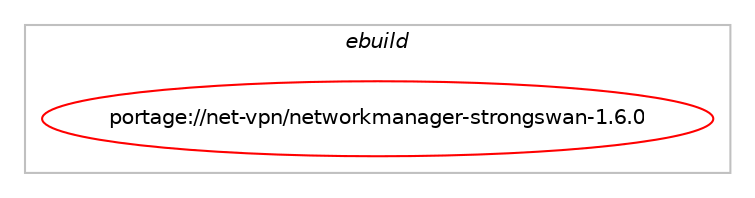 digraph prolog {

# *************
# Graph options
# *************

newrank=true;
concentrate=true;
compound=true;
graph [rankdir=LR,fontname=Helvetica,fontsize=10,ranksep=1.5];#, ranksep=2.5, nodesep=0.2];
edge  [arrowhead=vee];
node  [fontname=Helvetica,fontsize=10];

# **********
# The ebuild
# **********

subgraph cluster_leftcol {
color=gray;
label=<<i>ebuild</i>>;
id [label="portage://net-vpn/networkmanager-strongswan-1.6.0", color=red, width=4, href="../net-vpn/networkmanager-strongswan-1.6.0.svg"];
}

# ****************
# The dependencies
# ****************

subgraph cluster_midcol {
color=gray;
label=<<i>dependencies</i>>;
subgraph cluster_compile {
fillcolor="#eeeeee";
style=filled;
label=<<i>compile</i>>;
# *** BEGIN UNKNOWN DEPENDENCY TYPE (TODO) ***
# id -> equal(use_conditional_group(negative,gtk4,portage://net-vpn/networkmanager-strongswan-1.6.0,[package_dependency(portage://net-vpn/networkmanager-strongswan-1.6.0,install,no,x11-libs,gtk+,none,[,,],[slot(3)],[])]))
# *** END UNKNOWN DEPENDENCY TYPE (TODO) ***

# *** BEGIN UNKNOWN DEPENDENCY TYPE (TODO) ***
# id -> equal(use_conditional_group(positive,gtk4,portage://net-vpn/networkmanager-strongswan-1.6.0,[package_dependency(portage://net-vpn/networkmanager-strongswan-1.6.0,install,no,net-libs,libnma,none,[,,],[],[]),package_dependency(portage://net-vpn/networkmanager-strongswan-1.6.0,install,no,gui-libs,gtk,none,[,,],[slot(4)],[])]))
# *** END UNKNOWN DEPENDENCY TYPE (TODO) ***

# *** BEGIN UNKNOWN DEPENDENCY TYPE (TODO) ***
# id -> equal(package_dependency(portage://net-vpn/networkmanager-strongswan-1.6.0,install,no,app-crypt,libsecret,none,[,,],[],[]))
# *** END UNKNOWN DEPENDENCY TYPE (TODO) ***

# *** BEGIN UNKNOWN DEPENDENCY TYPE (TODO) ***
# id -> equal(package_dependency(portage://net-vpn/networkmanager-strongswan-1.6.0,install,no,net-libs,libnma,greaterequal,[1.1.0,,,1.1.0],[],[]))
# *** END UNKNOWN DEPENDENCY TYPE (TODO) ***

# *** BEGIN UNKNOWN DEPENDENCY TYPE (TODO) ***
# id -> equal(package_dependency(portage://net-vpn/networkmanager-strongswan-1.6.0,install,no,net-misc,networkmanager,none,[,,],[],[]))
# *** END UNKNOWN DEPENDENCY TYPE (TODO) ***

# *** BEGIN UNKNOWN DEPENDENCY TYPE (TODO) ***
# id -> equal(package_dependency(portage://net-vpn/networkmanager-strongswan-1.6.0,install,no,net-vpn,strongswan,greaterequal,[5.8.3,,,5.8.3],[],[use(enable(networkmanager),none)]))
# *** END UNKNOWN DEPENDENCY TYPE (TODO) ***

}
subgraph cluster_compileandrun {
fillcolor="#eeeeee";
style=filled;
label=<<i>compile and run</i>>;
}
subgraph cluster_run {
fillcolor="#eeeeee";
style=filled;
label=<<i>run</i>>;
# *** BEGIN UNKNOWN DEPENDENCY TYPE (TODO) ***
# id -> equal(use_conditional_group(negative,gtk4,portage://net-vpn/networkmanager-strongswan-1.6.0,[package_dependency(portage://net-vpn/networkmanager-strongswan-1.6.0,run,no,x11-libs,gtk+,none,[,,],[slot(3)],[])]))
# *** END UNKNOWN DEPENDENCY TYPE (TODO) ***

# *** BEGIN UNKNOWN DEPENDENCY TYPE (TODO) ***
# id -> equal(use_conditional_group(positive,gtk4,portage://net-vpn/networkmanager-strongswan-1.6.0,[package_dependency(portage://net-vpn/networkmanager-strongswan-1.6.0,run,no,net-libs,libnma,none,[,,],[],[]),package_dependency(portage://net-vpn/networkmanager-strongswan-1.6.0,run,no,gui-libs,gtk,none,[,,],[slot(4)],[])]))
# *** END UNKNOWN DEPENDENCY TYPE (TODO) ***

# *** BEGIN UNKNOWN DEPENDENCY TYPE (TODO) ***
# id -> equal(package_dependency(portage://net-vpn/networkmanager-strongswan-1.6.0,run,no,app-crypt,libsecret,none,[,,],[],[]))
# *** END UNKNOWN DEPENDENCY TYPE (TODO) ***

# *** BEGIN UNKNOWN DEPENDENCY TYPE (TODO) ***
# id -> equal(package_dependency(portage://net-vpn/networkmanager-strongswan-1.6.0,run,no,net-libs,libnma,greaterequal,[1.1.0,,,1.1.0],[],[]))
# *** END UNKNOWN DEPENDENCY TYPE (TODO) ***

# *** BEGIN UNKNOWN DEPENDENCY TYPE (TODO) ***
# id -> equal(package_dependency(portage://net-vpn/networkmanager-strongswan-1.6.0,run,no,net-misc,networkmanager,none,[,,],[],[]))
# *** END UNKNOWN DEPENDENCY TYPE (TODO) ***

# *** BEGIN UNKNOWN DEPENDENCY TYPE (TODO) ***
# id -> equal(package_dependency(portage://net-vpn/networkmanager-strongswan-1.6.0,run,no,net-vpn,strongswan,greaterequal,[5.8.3,,,5.8.3],[],[use(enable(networkmanager),none)]))
# *** END UNKNOWN DEPENDENCY TYPE (TODO) ***

}
}

# **************
# The candidates
# **************

subgraph cluster_choices {
rank=same;
color=gray;
label=<<i>candidates</i>>;

}

}
